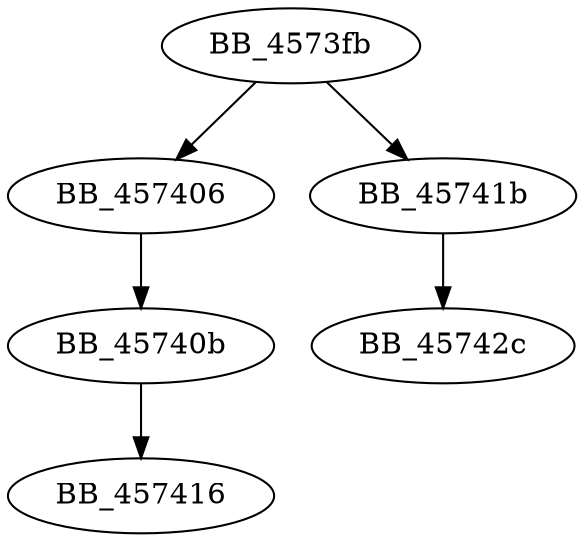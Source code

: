DiGraph sub_4573FB{
BB_4573fb->BB_457406
BB_4573fb->BB_45741b
BB_457406->BB_45740b
BB_45740b->BB_457416
BB_45741b->BB_45742c
}
